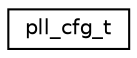 digraph "Graphical Class Hierarchy"
{
 // LATEX_PDF_SIZE
  edge [fontname="Helvetica",fontsize="10",labelfontname="Helvetica",labelfontsize="10"];
  node [fontname="Helvetica",fontsize="10",shape=record];
  rankdir="LR";
  Node0 [label="pll_cfg_t",height=0.2,width=0.4,color="black", fillcolor="white", style="filled",URL="$structpll__cfg__t.html",tooltip="PLL configuration parameters."];
}
